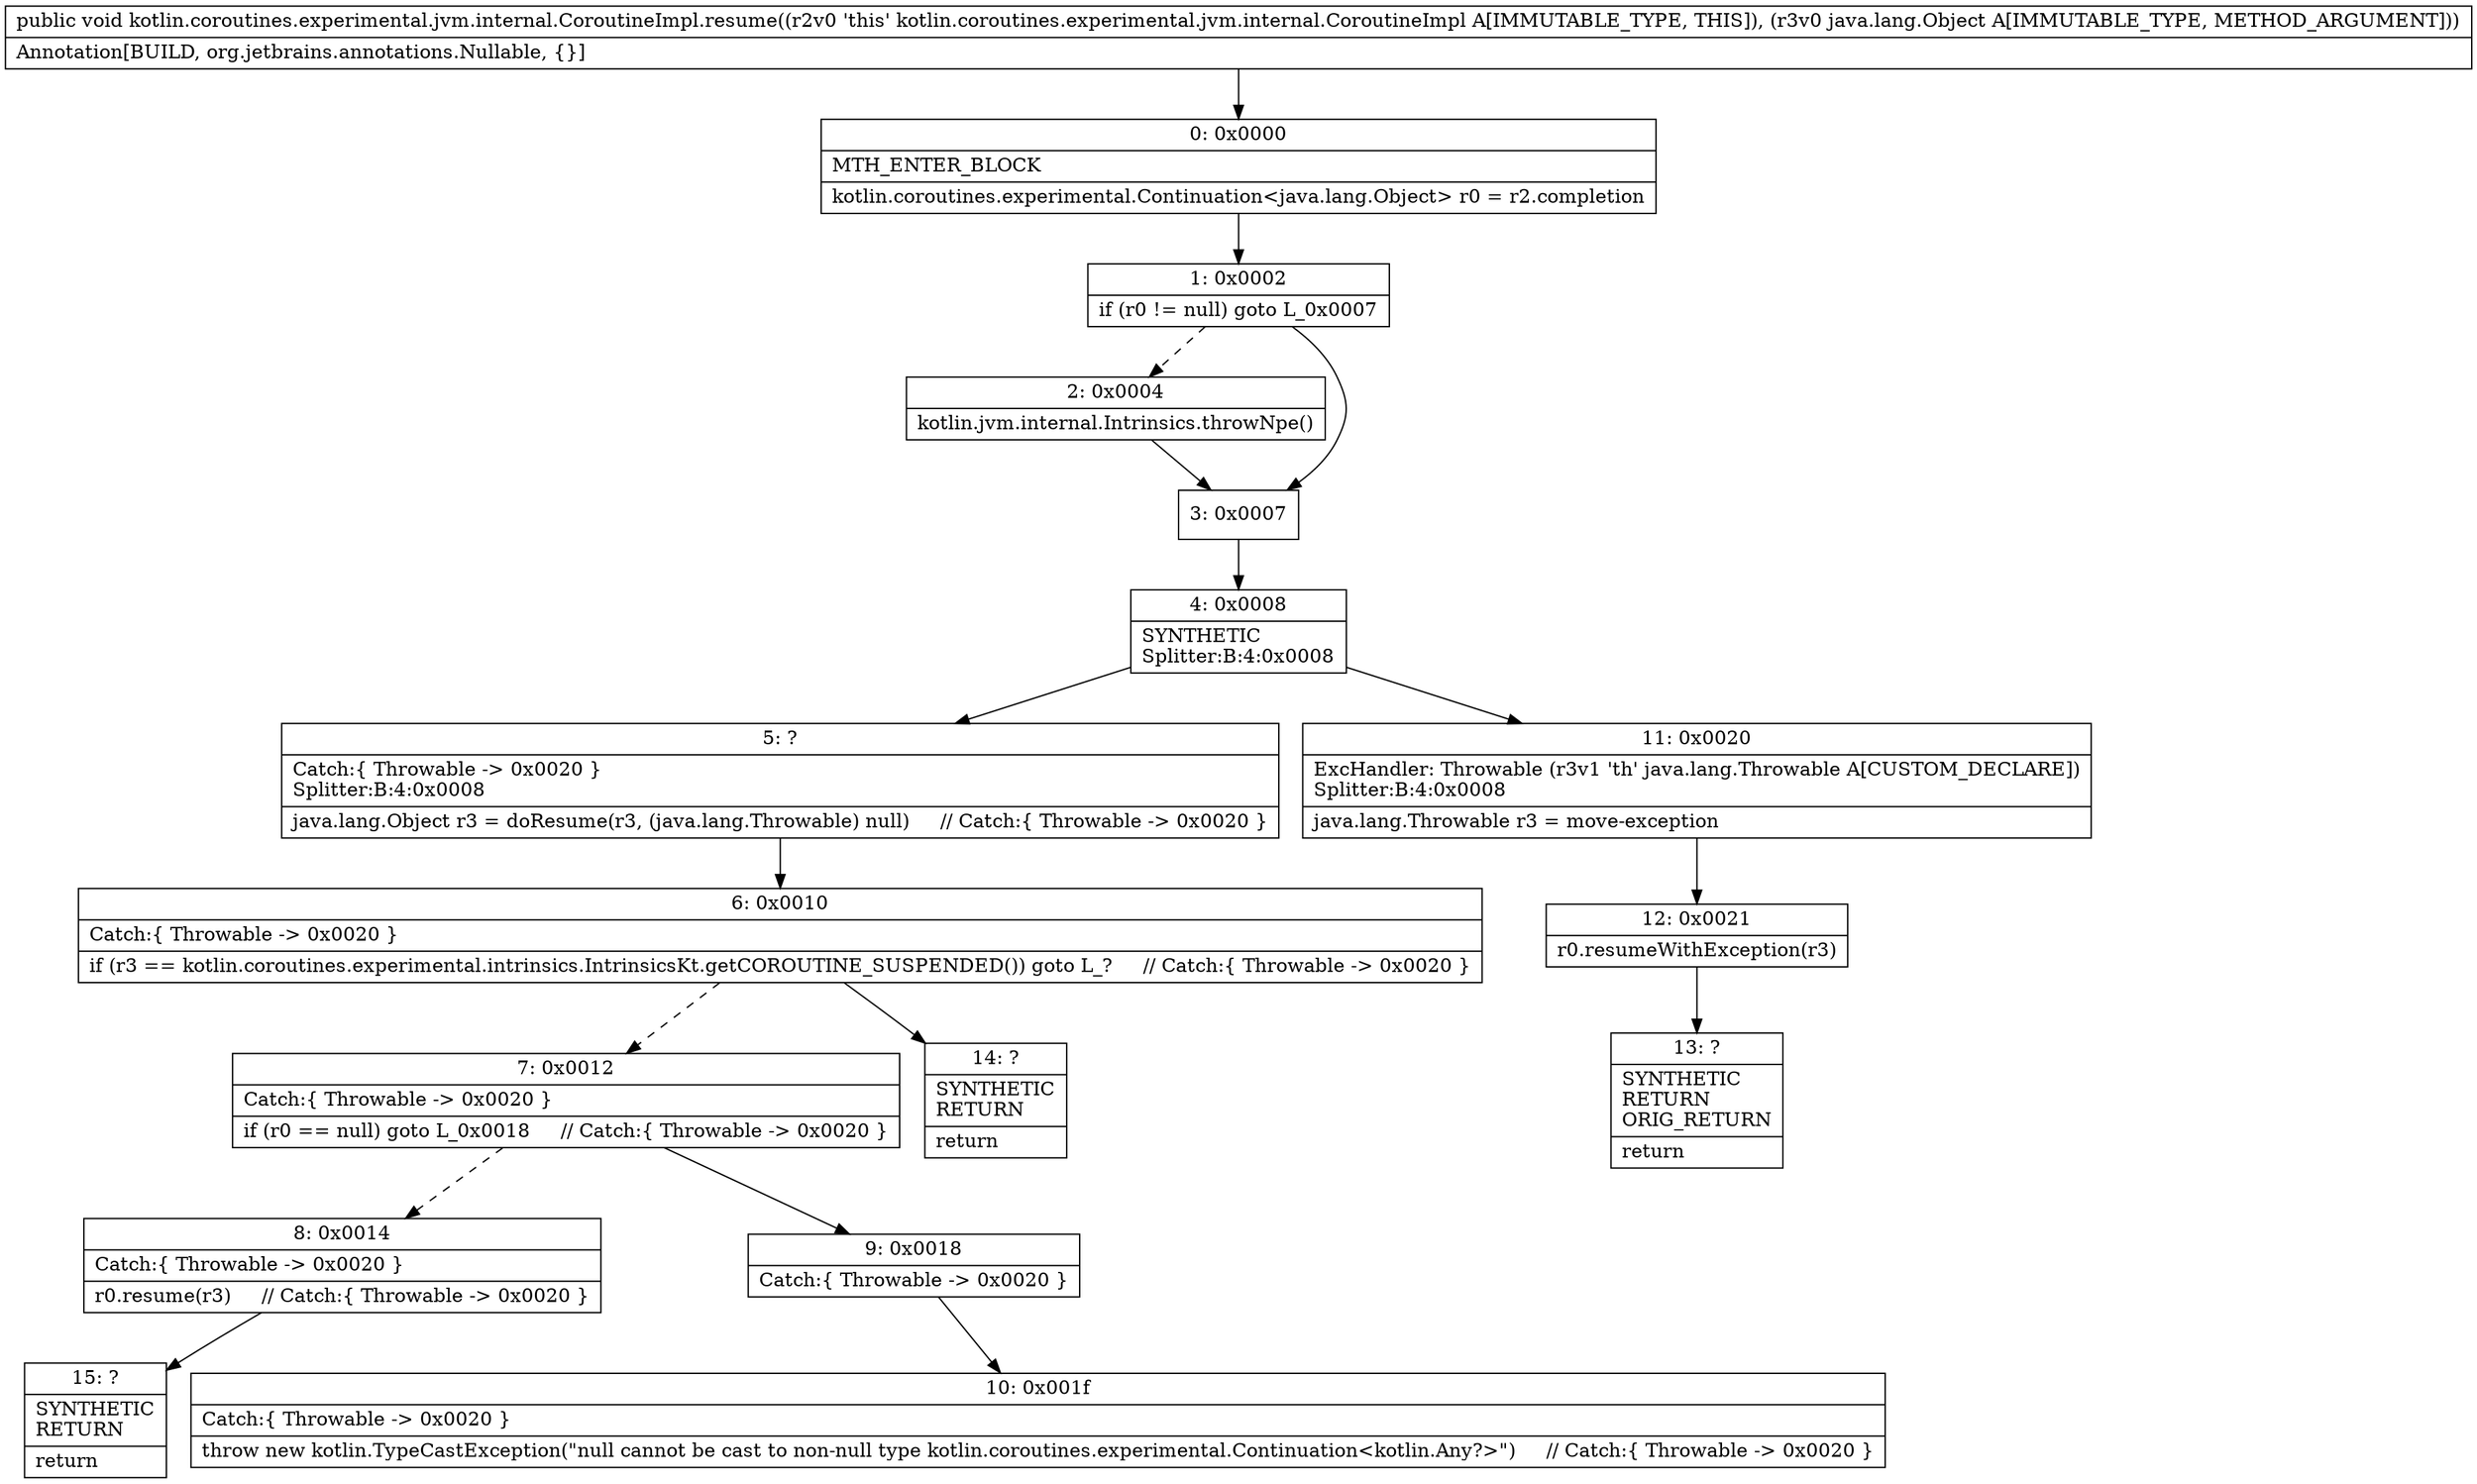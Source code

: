 digraph "CFG forkotlin.coroutines.experimental.jvm.internal.CoroutineImpl.resume(Ljava\/lang\/Object;)V" {
Node_0 [shape=record,label="{0\:\ 0x0000|MTH_ENTER_BLOCK\l|kotlin.coroutines.experimental.Continuation\<java.lang.Object\> r0 = r2.completion\l}"];
Node_1 [shape=record,label="{1\:\ 0x0002|if (r0 != null) goto L_0x0007\l}"];
Node_2 [shape=record,label="{2\:\ 0x0004|kotlin.jvm.internal.Intrinsics.throwNpe()\l}"];
Node_3 [shape=record,label="{3\:\ 0x0007}"];
Node_4 [shape=record,label="{4\:\ 0x0008|SYNTHETIC\lSplitter:B:4:0x0008\l}"];
Node_5 [shape=record,label="{5\:\ ?|Catch:\{ Throwable \-\> 0x0020 \}\lSplitter:B:4:0x0008\l|java.lang.Object r3 = doResume(r3, (java.lang.Throwable) null)     \/\/ Catch:\{ Throwable \-\> 0x0020 \}\l}"];
Node_6 [shape=record,label="{6\:\ 0x0010|Catch:\{ Throwable \-\> 0x0020 \}\l|if (r3 == kotlin.coroutines.experimental.intrinsics.IntrinsicsKt.getCOROUTINE_SUSPENDED()) goto L_?     \/\/ Catch:\{ Throwable \-\> 0x0020 \}\l}"];
Node_7 [shape=record,label="{7\:\ 0x0012|Catch:\{ Throwable \-\> 0x0020 \}\l|if (r0 == null) goto L_0x0018     \/\/ Catch:\{ Throwable \-\> 0x0020 \}\l}"];
Node_8 [shape=record,label="{8\:\ 0x0014|Catch:\{ Throwable \-\> 0x0020 \}\l|r0.resume(r3)     \/\/ Catch:\{ Throwable \-\> 0x0020 \}\l}"];
Node_9 [shape=record,label="{9\:\ 0x0018|Catch:\{ Throwable \-\> 0x0020 \}\l}"];
Node_10 [shape=record,label="{10\:\ 0x001f|Catch:\{ Throwable \-\> 0x0020 \}\l|throw new kotlin.TypeCastException(\"null cannot be cast to non\-null type kotlin.coroutines.experimental.Continuation\<kotlin.Any?\>\")     \/\/ Catch:\{ Throwable \-\> 0x0020 \}\l}"];
Node_11 [shape=record,label="{11\:\ 0x0020|ExcHandler: Throwable (r3v1 'th' java.lang.Throwable A[CUSTOM_DECLARE])\lSplitter:B:4:0x0008\l|java.lang.Throwable r3 = move\-exception\l}"];
Node_12 [shape=record,label="{12\:\ 0x0021|r0.resumeWithException(r3)\l}"];
Node_13 [shape=record,label="{13\:\ ?|SYNTHETIC\lRETURN\lORIG_RETURN\l|return\l}"];
Node_14 [shape=record,label="{14\:\ ?|SYNTHETIC\lRETURN\l|return\l}"];
Node_15 [shape=record,label="{15\:\ ?|SYNTHETIC\lRETURN\l|return\l}"];
MethodNode[shape=record,label="{public void kotlin.coroutines.experimental.jvm.internal.CoroutineImpl.resume((r2v0 'this' kotlin.coroutines.experimental.jvm.internal.CoroutineImpl A[IMMUTABLE_TYPE, THIS]), (r3v0 java.lang.Object A[IMMUTABLE_TYPE, METHOD_ARGUMENT]))  | Annotation[BUILD, org.jetbrains.annotations.Nullable, \{\}]\l}"];
MethodNode -> Node_0;
Node_0 -> Node_1;
Node_1 -> Node_2[style=dashed];
Node_1 -> Node_3;
Node_2 -> Node_3;
Node_3 -> Node_4;
Node_4 -> Node_5;
Node_4 -> Node_11;
Node_5 -> Node_6;
Node_6 -> Node_7[style=dashed];
Node_6 -> Node_14;
Node_7 -> Node_8[style=dashed];
Node_7 -> Node_9;
Node_8 -> Node_15;
Node_9 -> Node_10;
Node_11 -> Node_12;
Node_12 -> Node_13;
}

